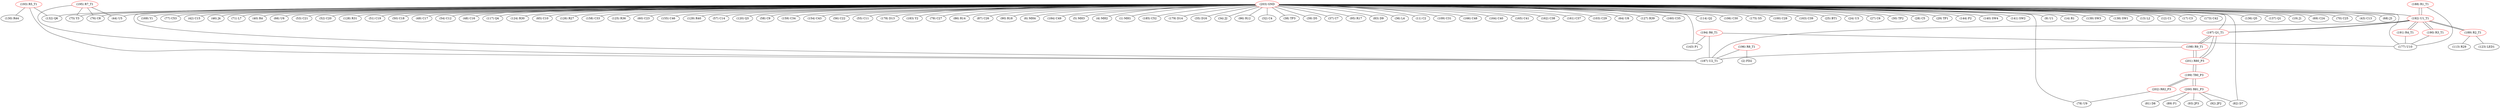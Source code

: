 graph {
	188 [label="(188) R1_T1" color=red]
	177 [label="(177) U10"]
	192 [label="(192) U1_T1"]
	189 [label="(189) R2_T1" color=red]
	123 [label="(123) LED1"]
	113 [label="(113) R29"]
	192 [label="(192) U1_T1"]
	190 [label="(190) R3_T1" color=red]
	177 [label="(177) U10"]
	192 [label="(192) U1_T1"]
	191 [label="(191) R4_T1" color=red]
	177 [label="(177) U10"]
	192 [label="(192) U1_T1"]
	192 [label="(192) U1_T1" color=red]
	187 [label="(187) U2_T1"]
	190 [label="(190) R3_T1"]
	189 [label="(189) R2_T1"]
	188 [label="(188) R1_T1"]
	197 [label="(197) Q1_T1"]
	191 [label="(191) R4_T1"]
	193 [label="(193) R5_T1" color=red]
	130 [label="(130) R44"]
	132 [label="(132) Q6"]
	187 [label="(187) U2_T1"]
	194 [label="(194) R6_T1" color=red]
	177 [label="(177) U10"]
	143 [label="(143) P1"]
	187 [label="(187) U2_T1"]
	195 [label="(195) R7_T1" color=red]
	44 [label="(44) U5"]
	75 [label="(75) Y3"]
	76 [label="(76) C8"]
	187 [label="(187) U2_T1"]
	196 [label="(196) R8_T1" color=red]
	2 [label="(2) FD2"]
	187 [label="(187) U2_T1"]
	197 [label="(197) Q1_T1" color=red]
	192 [label="(192) U1_T1"]
	201 [label="(201) R80_P3"]
	198 [label="(198) R9_T1"]
	198 [label="(198) R9_T1" color=red]
	187 [label="(187) U2_T1"]
	201 [label="(201) R80_P3"]
	197 [label="(197) Q1_T1"]
	199 [label="(199) T80_P3" color=red]
	200 [label="(200) R81_P3"]
	202 [label="(202) R82_P3"]
	201 [label="(201) R80_P3"]
	200 [label="(200) R81_P3" color=red]
	89 [label="(89) F1"]
	82 [label="(82) D7"]
	93 [label="(93) JP3"]
	92 [label="(92) JP2"]
	81 [label="(81) D8"]
	199 [label="(199) T80_P3"]
	201 [label="(201) R80_P3" color=red]
	198 [label="(198) R9_T1"]
	197 [label="(197) Q1_T1"]
	199 [label="(199) T80_P3"]
	202 [label="(202) R82_P3" color=red]
	78 [label="(78) U9"]
	199 [label="(199) T80_P3"]
	203 [label="(203) GND" color=red]
	11 [label="(11) C2"]
	109 [label="(109) C31"]
	166 [label="(166) C48"]
	164 [label="(164) C40"]
	165 [label="(165) C41"]
	162 [label="(162) C38"]
	161 [label="(161) C37"]
	103 [label="(103) C29"]
	64 [label="(64) U8"]
	127 [label="(127) R39"]
	160 [label="(160) C35"]
	114 [label="(114) Q2"]
	106 [label="(106) C30"]
	175 [label="(175) S5"]
	100 [label="(100) C28"]
	163 [label="(163) C39"]
	25 [label="(25) BT1"]
	24 [label="(24) U3"]
	27 [label="(27) C6"]
	177 [label="(177) U10"]
	30 [label="(30) TP2"]
	28 [label="(28) C5"]
	29 [label="(29) TP1"]
	144 [label="(144) P2"]
	140 [label="(140) SW4"]
	141 [label="(141) SW2"]
	132 [label="(132) Q6"]
	9 [label="(9) U1"]
	14 [label="(14) R1"]
	139 [label="(139) SW3"]
	138 [label="(138) SW1"]
	13 [label="(13) L2"]
	12 [label="(12) C1"]
	17 [label="(17) C3"]
	173 [label="(173) C42"]
	136 [label="(136) Q5"]
	137 [label="(137) Q1"]
	19 [label="(19) J1"]
	69 [label="(69) C24"]
	70 [label="(70) C25"]
	44 [label="(44) U5"]
	43 [label="(43) C13"]
	75 [label="(75) Y3"]
	68 [label="(68) J3"]
	169 [label="(169) Y1"]
	76 [label="(76) C8"]
	77 [label="(77) C53"]
	42 [label="(42) C15"]
	46 [label="(46) J4"]
	71 [label="(71) L7"]
	40 [label="(40) R4"]
	66 [label="(66) U6"]
	53 [label="(53) C21"]
	52 [label="(52) C20"]
	128 [label="(128) R31"]
	51 [label="(51) C19"]
	50 [label="(50) C18"]
	49 [label="(49) C17"]
	54 [label="(54) C12"]
	48 [label="(48) C16"]
	117 [label="(117) Q4"]
	124 [label="(124) R30"]
	65 [label="(65) C10"]
	126 [label="(126) R27"]
	158 [label="(158) C33"]
	125 [label="(125) R36"]
	60 [label="(60) C23"]
	155 [label="(155) C46"]
	129 [label="(129) R40"]
	57 [label="(57) C14"]
	120 [label="(120) Q3"]
	58 [label="(58) C9"]
	159 [label="(159) C34"]
	154 [label="(154) C43"]
	56 [label="(56) C22"]
	55 [label="(55) C11"]
	143 [label="(143) P1"]
	178 [label="(178) D13"]
	183 [label="(183) Y2"]
	78 [label="(78) U9"]
	79 [label="(79) C27"]
	82 [label="(82) D7"]
	86 [label="(86) R14"]
	87 [label="(87) C26"]
	90 [label="(90) R18"]
	6 [label="(6) MH4"]
	184 [label="(184) C49"]
	5 [label="(5) MH3"]
	4 [label="(4) MH2"]
	1 [label="(1) MH1"]
	185 [label="(185) C52"]
	179 [label="(179) D14"]
	35 [label="(35) D16"]
	34 [label="(34) J2"]
	96 [label="(96) R12"]
	32 [label="(32) C4"]
	38 [label="(38) TP3"]
	39 [label="(39) D5"]
	37 [label="(37) C7"]
	95 [label="(95) R17"]
	83 [label="(83) D9"]
	36 [label="(36) L4"]
	192 [label="(192) U1_T1"]
	187 [label="(187) U2_T1"]
	197 [label="(197) Q1_T1"]
	188 -- 177
	188 -- 192
	189 -- 123
	189 -- 113
	189 -- 192
	190 -- 177
	190 -- 192
	191 -- 177
	191 -- 192
	192 -- 187
	192 -- 190
	192 -- 189
	192 -- 188
	192 -- 197
	192 -- 191
	193 -- 130
	193 -- 132
	193 -- 187
	194 -- 177
	194 -- 143
	194 -- 187
	195 -- 44
	195 -- 75
	195 -- 76
	195 -- 187
	196 -- 2
	196 -- 187
	197 -- 192
	197 -- 201
	197 -- 198
	198 -- 187
	198 -- 201
	198 -- 197
	199 -- 200
	199 -- 202
	199 -- 201
	200 -- 89
	200 -- 82
	200 -- 93
	200 -- 92
	200 -- 81
	200 -- 199
	201 -- 198
	201 -- 197
	201 -- 199
	202 -- 78
	202 -- 199
	203 -- 11
	203 -- 109
	203 -- 166
	203 -- 164
	203 -- 165
	203 -- 162
	203 -- 161
	203 -- 103
	203 -- 64
	203 -- 127
	203 -- 160
	203 -- 114
	203 -- 106
	203 -- 175
	203 -- 100
	203 -- 163
	203 -- 25
	203 -- 24
	203 -- 27
	203 -- 177
	203 -- 30
	203 -- 28
	203 -- 29
	203 -- 144
	203 -- 140
	203 -- 141
	203 -- 132
	203 -- 9
	203 -- 14
	203 -- 139
	203 -- 138
	203 -- 13
	203 -- 12
	203 -- 17
	203 -- 173
	203 -- 136
	203 -- 137
	203 -- 19
	203 -- 69
	203 -- 70
	203 -- 44
	203 -- 43
	203 -- 75
	203 -- 68
	203 -- 169
	203 -- 76
	203 -- 77
	203 -- 42
	203 -- 46
	203 -- 71
	203 -- 40
	203 -- 66
	203 -- 53
	203 -- 52
	203 -- 128
	203 -- 51
	203 -- 50
	203 -- 49
	203 -- 54
	203 -- 48
	203 -- 117
	203 -- 124
	203 -- 65
	203 -- 126
	203 -- 158
	203 -- 125
	203 -- 60
	203 -- 155
	203 -- 129
	203 -- 57
	203 -- 120
	203 -- 58
	203 -- 159
	203 -- 154
	203 -- 56
	203 -- 55
	203 -- 143
	203 -- 178
	203 -- 183
	203 -- 78
	203 -- 79
	203 -- 82
	203 -- 86
	203 -- 87
	203 -- 90
	203 -- 6
	203 -- 184
	203 -- 5
	203 -- 4
	203 -- 1
	203 -- 185
	203 -- 179
	203 -- 35
	203 -- 34
	203 -- 96
	203 -- 32
	203 -- 38
	203 -- 39
	203 -- 37
	203 -- 95
	203 -- 83
	203 -- 36
	203 -- 192
	203 -- 187
	203 -- 197
}
